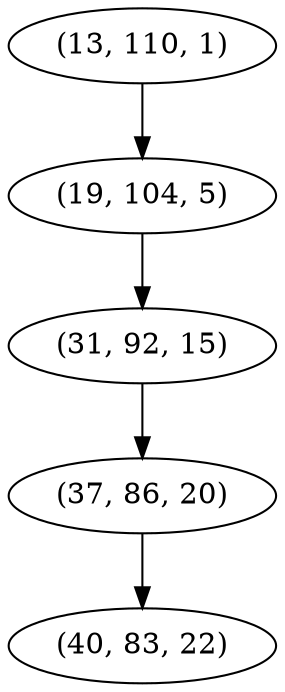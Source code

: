 digraph tree {
    "(13, 110, 1)";
    "(19, 104, 5)";
    "(31, 92, 15)";
    "(37, 86, 20)";
    "(40, 83, 22)";
    "(13, 110, 1)" -> "(19, 104, 5)";
    "(19, 104, 5)" -> "(31, 92, 15)";
    "(31, 92, 15)" -> "(37, 86, 20)";
    "(37, 86, 20)" -> "(40, 83, 22)";
}
